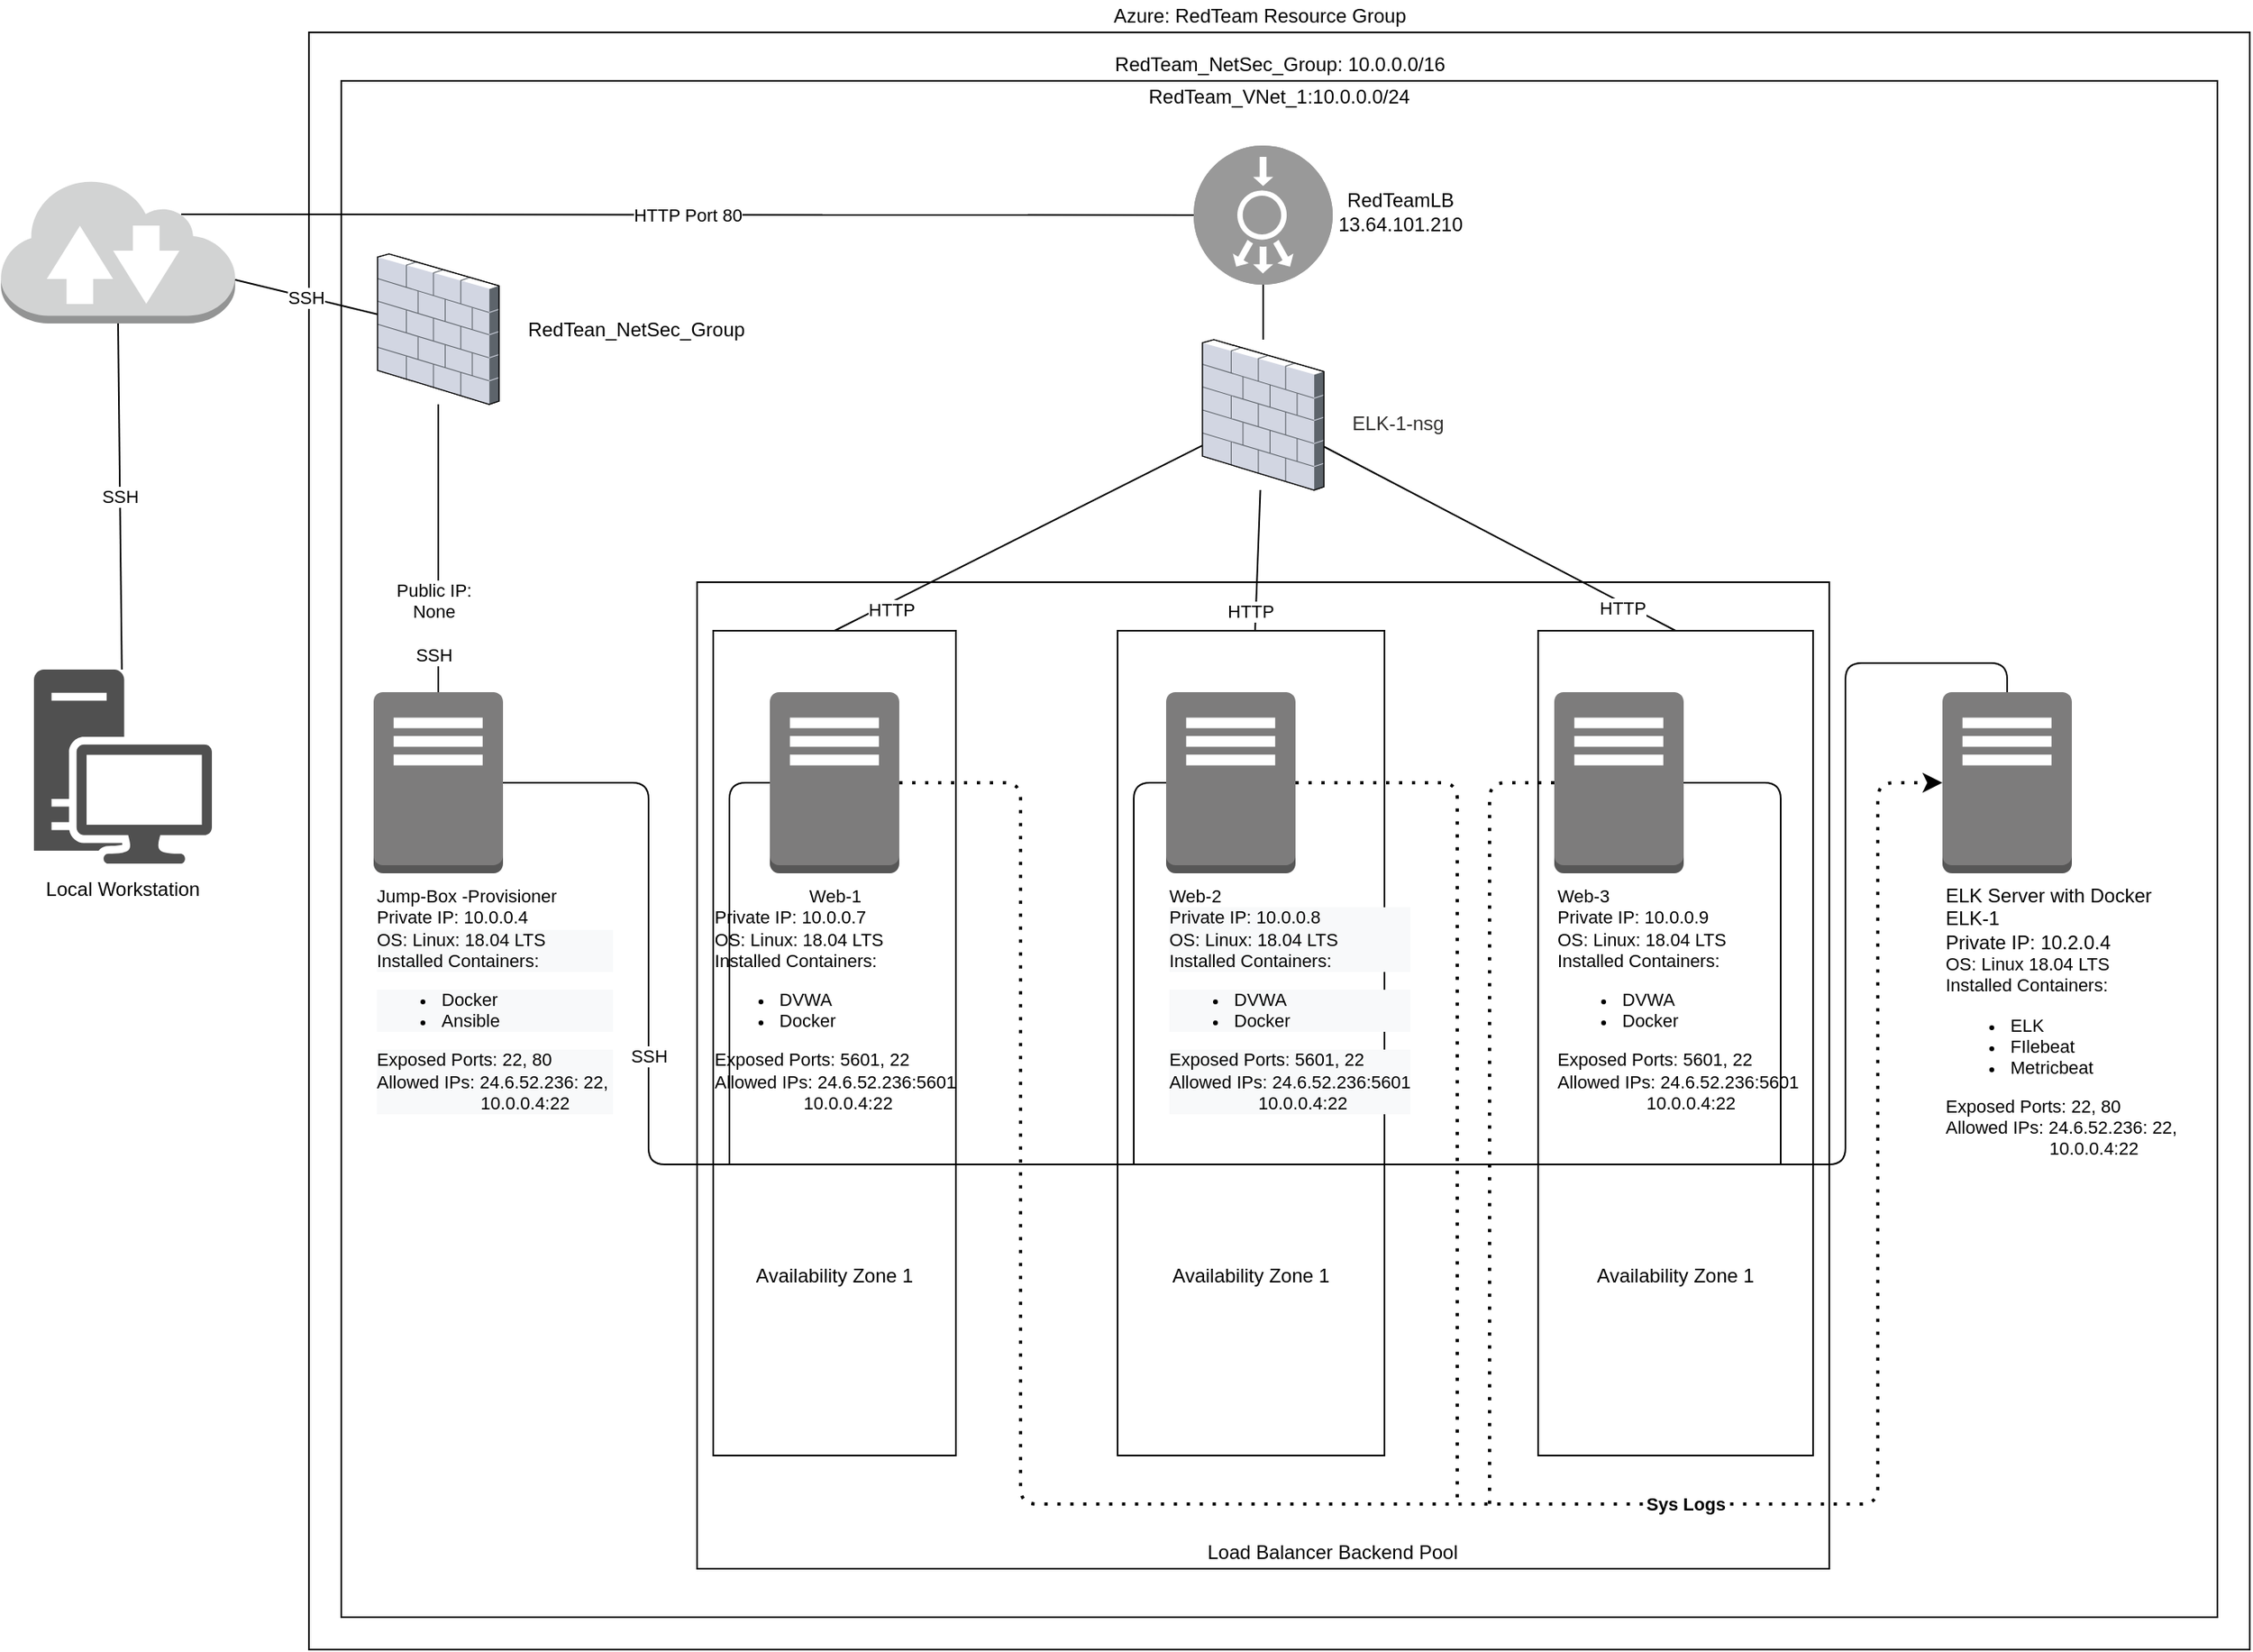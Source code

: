 <mxfile version="13.7.3" type="device"><diagram name="Page-1" id="822b0af5-4adb-64df-f703-e8dfc1f81529"><mxGraphModel dx="1422" dy="822" grid="1" gridSize="10" guides="1" tooltips="1" connect="1" arrows="1" fold="1" page="1" pageScale="1" pageWidth="1100" pageHeight="850" background="#ffffff" math="0" shadow="0"><root><mxCell id="0"/><mxCell id="1" parent="0"/><mxCell id="mDLHS3RA8NWs3md7InvJ-54" value="" style="rounded=0;whiteSpace=wrap;html=1;shadow=0;glass=0;sketch=0;fillColor=none;" parent="1" vertex="1"><mxGeometry x="260" y="140" width="1160" height="950" as="geometry"/></mxCell><mxCell id="mDLHS3RA8NWs3md7InvJ-55" value="" style="rounded=0;whiteSpace=wrap;html=1;shadow=0;glass=0;sketch=0;fillColor=none;" parent="1" vertex="1"><mxGeometry x="240" y="110" width="1200" height="1000" as="geometry"/></mxCell><mxCell id="mDLHS3RA8NWs3md7InvJ-49" value="" style="rounded=0;whiteSpace=wrap;html=1;shadow=0;glass=0;sketch=0;fillColor=none;" parent="1" vertex="1"><mxGeometry x="480" y="450" width="700" height="610" as="geometry"/></mxCell><mxCell id="RB1pLFaapXAsgWG2jy__-12" value="&lt;br&gt;&lt;br&gt;&lt;br&gt;&lt;br&gt;&lt;br&gt;&lt;br&gt;&lt;br&gt;&lt;br&gt;&lt;br&gt;&lt;br&gt;&lt;br&gt;&lt;br&gt;&lt;br&gt;&lt;br&gt;&lt;br&gt;&lt;br&gt;&lt;br&gt;&lt;br&gt;&lt;br&gt;&lt;br&gt;Availability Zone 1" style="rounded=0;whiteSpace=wrap;html=1;fillColor=none;" parent="1" vertex="1"><mxGeometry x="1000" y="480" width="170" height="510" as="geometry"/></mxCell><mxCell id="RB1pLFaapXAsgWG2jy__-11" value="&lt;br&gt;&lt;br&gt;&lt;br&gt;&lt;br&gt;&lt;br&gt;&lt;br&gt;&lt;br&gt;&lt;br&gt;&lt;br&gt;&lt;br&gt;&lt;br&gt;&lt;br&gt;&lt;br&gt;&lt;br&gt;&lt;br&gt;&lt;br&gt;&lt;br&gt;&lt;br&gt;&lt;br&gt;&lt;br&gt;Availability Zone 1" style="rounded=0;whiteSpace=wrap;html=1;fillColor=none;" parent="1" vertex="1"><mxGeometry x="740" y="480" width="165" height="510" as="geometry"/></mxCell><mxCell id="RB1pLFaapXAsgWG2jy__-10" value="&lt;br&gt;&lt;br&gt;&lt;br&gt;&lt;br&gt;&lt;br&gt;&lt;br&gt;&lt;br&gt;&lt;br&gt;&lt;br&gt;&lt;br&gt;&lt;br&gt;&lt;br&gt;&lt;br&gt;&lt;br&gt;&lt;br&gt;&lt;br&gt;&lt;br&gt;&lt;br&gt;&lt;br&gt;&lt;br&gt;Availability Zone 1" style="rounded=0;whiteSpace=wrap;html=1;fillColor=none;" parent="1" vertex="1"><mxGeometry x="490" y="480" width="150" height="510" as="geometry"/></mxCell><mxCell id="mDLHS3RA8NWs3md7InvJ-5" value="" style="outlineConnect=0;dashed=0;verticalLabelPosition=bottom;verticalAlign=top;align=center;html=1;shape=mxgraph.aws3.internet_2;fillColor=#D2D3D3;gradientColor=none;" parent="1" vertex="1"><mxGeometry x="49.62" y="200" width="144.75" height="90" as="geometry"/></mxCell><mxCell id="gE8jeuuNqlxrfp0V2lfC-3" style="edgeStyle=orthogonalEdgeStyle;rounded=0;orthogonalLoop=1;jettySize=auto;html=1;exitX=1;exitY=0.5;exitDx=0;exitDy=0;exitPerimeter=0;endArrow=none;endFill=0;" parent="1" source="mDLHS3RA8NWs3md7InvJ-6" target="gE8jeuuNqlxrfp0V2lfC-1" edge="1"><mxGeometry relative="1" as="geometry"/></mxCell><mxCell id="mDLHS3RA8NWs3md7InvJ-6" value="" style="fillColor=#999999;verticalLabelPosition=bottom;html=1;strokeColor=#ffffff;verticalAlign=top;align=center;points=[[0.145,0.145,0],[0.5,0,0],[0.855,0.145,0],[1,0.5,0],[0.855,0.855,0],[0.5,1,0],[0.145,0.855,0],[0,0.5,0]];pointerEvents=1;shape=mxgraph.cisco_safe.compositeIcon;bgIcon=ellipse;resIcon=mxgraph.cisco_safe.capability.load_balancer;direction=south;" parent="1" vertex="1"><mxGeometry x="787" y="180" width="86" height="86" as="geometry"/></mxCell><mxCell id="mDLHS3RA8NWs3md7InvJ-7" value="" style="verticalLabelPosition=bottom;aspect=fixed;html=1;verticalAlign=top;strokeColor=none;align=center;outlineConnect=0;shape=mxgraph.citrix.firewall;" parent="1" vertex="1"><mxGeometry x="282.5" y="247" width="75" height="93" as="geometry"/></mxCell><mxCell id="mDLHS3RA8NWs3md7InvJ-9" value="" style="pointerEvents=1;shadow=0;dashed=0;html=1;strokeColor=none;fillColor=#505050;labelPosition=center;verticalLabelPosition=bottom;verticalAlign=top;outlineConnect=0;align=center;shape=mxgraph.office.devices.workstation;" parent="1" vertex="1"><mxGeometry x="70" y="504" width="110" height="120" as="geometry"/></mxCell><mxCell id="mDLHS3RA8NWs3md7InvJ-11" value="HTTP" style="endArrow=none;html=1;exitX=0.5;exitY=0;exitDx=0;exitDy=0;" parent="1" source="RB1pLFaapXAsgWG2jy__-10" target="gE8jeuuNqlxrfp0V2lfC-1" edge="1"><mxGeometry x="-0.704" y="-4" width="50" height="50" relative="1" as="geometry"><mxPoint x="695" y="508" as="sourcePoint"/><mxPoint x="790" y="382.714" as="targetPoint"/><mxPoint as="offset"/></mxGeometry></mxCell><mxCell id="mDLHS3RA8NWs3md7InvJ-13" value="HTTP" style="endArrow=none;html=1;exitX=0.5;exitY=0;exitDx=0;exitDy=0;" parent="1" source="RB1pLFaapXAsgWG2jy__-12" target="gE8jeuuNqlxrfp0V2lfC-1" edge="1"><mxGeometry x="-0.707" y="3" width="50" height="50" relative="1" as="geometry"><mxPoint x="910" y="508" as="sourcePoint"/><mxPoint x="865" y="383.029" as="targetPoint"/><mxPoint as="offset"/></mxGeometry></mxCell><mxCell id="mDLHS3RA8NWs3md7InvJ-16" value="&lt;div&gt;&lt;br&gt;&lt;/div&gt;" style="endArrow=none;html=1;exitX=0;exitY=0.5;exitDx=0;exitDy=0;exitPerimeter=0;" parent="1" source="mDLHS3RA8NWs3md7InvJ-51" edge="1"><mxGeometry width="50" height="50" relative="1" as="geometry"><mxPoint x="805" y="618" as="sourcePoint"/><mxPoint x="750" y="810" as="targetPoint"/><Array as="points"><mxPoint x="750" y="574"/><mxPoint x="750" y="690"/></Array></mxGeometry></mxCell><mxCell id="mDLHS3RA8NWs3md7InvJ-17" value="&lt;div&gt;&lt;br&gt;&lt;/div&gt;" style="endArrow=none;html=1;exitX=0;exitY=0.5;exitDx=0;exitDy=0;exitPerimeter=0;" parent="1" source="mDLHS3RA8NWs3md7InvJ-21" edge="1"><mxGeometry x="0.333" y="15" width="50" height="50" relative="1" as="geometry"><mxPoint x="695" y="618" as="sourcePoint"/><mxPoint x="500" y="810" as="targetPoint"/><Array as="points"><mxPoint x="500" y="574"/></Array><mxPoint as="offset"/></mxGeometry></mxCell><mxCell id="mDLHS3RA8NWs3md7InvJ-18" value="&lt;div&gt;SSH&lt;/div&gt;" style="endArrow=none;html=1;exitX=1;exitY=0.5;exitDx=0;exitDy=0;exitPerimeter=0;" parent="1" source="mDLHS3RA8NWs3md7InvJ-22" edge="1"><mxGeometry x="-0.654" width="50" height="50" relative="1" as="geometry"><mxPoint x="348" y="618" as="sourcePoint"/><mxPoint x="1290" y="520" as="targetPoint"/><Array as="points"><mxPoint x="450" y="574"/><mxPoint x="450" y="810"/><mxPoint x="1190" y="810"/><mxPoint x="1190" y="500"/><mxPoint x="1290" y="500"/><mxPoint x="1290" y="520"/></Array><mxPoint as="offset"/></mxGeometry></mxCell><mxCell id="mDLHS3RA8NWs3md7InvJ-21" value="&lt;span style=&quot;text-align: left ; font-family: &amp;#34;helvetica&amp;#34; ; font-size: 11px&quot;&gt;Web-1&lt;/span&gt;&lt;span style=&quot;text-align: left ; font-family: &amp;#34;helvetica&amp;#34; ; font-size: 11px&quot;&gt;&lt;br&gt;&lt;/span&gt;&lt;div style=&quot;text-align: left ; font-family: &amp;#34;helvetica&amp;#34; ; font-size: 11px&quot;&gt;Private IP: 10.0.0.7&lt;br&gt;&lt;/div&gt;&lt;div style=&quot;text-align: left ; font-family: &amp;#34;helvetica&amp;#34; ; font-size: 11px&quot;&gt;OS: Linux: 18.04 LTS&lt;/div&gt;&lt;div style=&quot;text-align: left ; font-family: &amp;#34;helvetica&amp;#34; ; font-size: 11px&quot;&gt;Installed Containers:&amp;nbsp;&lt;/div&gt;&lt;div style=&quot;text-align: left ; font-family: &amp;#34;helvetica&amp;#34; ; font-size: 11px&quot;&gt;&lt;ul&gt;&lt;li&gt;DVWA&lt;/li&gt;&lt;li&gt;Docker&amp;nbsp;&lt;/li&gt;&lt;/ul&gt;&lt;/div&gt;&lt;div style=&quot;text-align: left ; font-family: &amp;#34;helvetica&amp;#34; ; font-size: 11px&quot;&gt;Exposed Ports: 5601, 22&lt;/div&gt;&lt;div style=&quot;text-align: left ; font-family: &amp;#34;helvetica&amp;#34; ; font-size: 11px&quot;&gt;Allowed IPs: 24.6.52.236:5601&lt;/div&gt;&lt;div style=&quot;text-align: left ; font-family: &amp;#34;helvetica&amp;#34; ; font-size: 11px&quot;&gt;&amp;nbsp; &amp;nbsp; &amp;nbsp; &amp;nbsp; &amp;nbsp; &amp;nbsp; &amp;nbsp; &amp;nbsp; &amp;nbsp; 10.0.0.4:22&lt;/div&gt;" style="outlineConnect=0;dashed=0;verticalLabelPosition=bottom;verticalAlign=top;align=center;html=1;shape=mxgraph.aws3.traditional_server;fillColor=#7D7C7C;gradientColor=none;" parent="1" vertex="1"><mxGeometry x="525" y="518" width="80" height="112" as="geometry"/></mxCell><mxCell id="mDLHS3RA8NWs3md7InvJ-22" value="&lt;span style=&quot;font-size: 11px ; font-weight: 400&quot;&gt;Jump-Box -Provisioner&lt;/span&gt;&lt;br&gt;&lt;div style=&quot;font-size: 11px ; font-weight: 400&quot;&gt;Private IP: 10.0.0.4&lt;/div&gt;&lt;div style=&quot;color: rgb(0 , 0 , 0) ; font-style: normal ; font-weight: 400 ; letter-spacing: normal ; text-indent: 0px ; text-transform: none ; word-spacing: 0px ; background-color: rgb(248 , 249 , 250) ; font-family: &amp;#34;helvetica&amp;#34; ; font-size: 11px&quot;&gt;OS: Linux: 18.04 LTS&lt;/div&gt;&lt;div style=&quot;color: rgb(0 , 0 , 0) ; font-style: normal ; font-weight: 400 ; letter-spacing: normal ; text-indent: 0px ; text-transform: none ; word-spacing: 0px ; background-color: rgb(248 , 249 , 250) ; font-family: &amp;#34;helvetica&amp;#34; ; font-size: 11px&quot;&gt;Installed Containers:&lt;/div&gt;&lt;div style=&quot;color: rgb(0 , 0 , 0) ; font-style: normal ; font-weight: 400 ; letter-spacing: normal ; text-indent: 0px ; text-transform: none ; word-spacing: 0px ; background-color: rgb(248 , 249 , 250) ; font-family: &amp;#34;helvetica&amp;#34; ; font-size: 11px&quot;&gt;&lt;ul&gt;&lt;li&gt;Docker&lt;/li&gt;&lt;li&gt;Ansible&amp;nbsp;&lt;/li&gt;&lt;/ul&gt;&lt;/div&gt;&lt;div style=&quot;color: rgb(0 , 0 , 0) ; font-style: normal ; font-weight: 400 ; letter-spacing: normal ; text-indent: 0px ; text-transform: none ; word-spacing: 0px ; background-color: rgb(248 , 249 , 250) ; font-family: &amp;#34;helvetica&amp;#34; ; font-size: 11px&quot;&gt;Exposed Ports: 22, 80&lt;/div&gt;&lt;div style=&quot;color: rgb(0 , 0 , 0) ; font-style: normal ; font-weight: 400 ; letter-spacing: normal ; text-indent: 0px ; text-transform: none ; word-spacing: 0px ; background-color: rgb(248 , 249 , 250) ; font-family: &amp;#34;helvetica&amp;#34; ; font-size: 11px&quot;&gt;Allowed IPs: 24.6.52.236: 22,&amp;nbsp;&lt;/div&gt;&lt;div style=&quot;color: rgb(0 , 0 , 0) ; font-style: normal ; font-weight: 400 ; letter-spacing: normal ; text-indent: 0px ; text-transform: none ; word-spacing: 0px ; background-color: rgb(248 , 249 , 250) ; font-family: &amp;#34;helvetica&amp;#34; ; font-size: 11px&quot;&gt;&amp;nbsp; &amp;nbsp; &amp;nbsp; &amp;nbsp; &amp;nbsp; &amp;nbsp; &amp;nbsp; &amp;nbsp; &amp;nbsp; &amp;nbsp; &amp;nbsp;10.0.0.4:22&lt;/div&gt;" style="outlineConnect=0;dashed=0;verticalLabelPosition=bottom;verticalAlign=top;align=left;html=1;shape=mxgraph.aws3.traditional_server;fillColor=#7D7C7C;gradientColor=none;fontStyle=1" parent="1" vertex="1"><mxGeometry x="280" y="518" width="80" height="112" as="geometry"/></mxCell><mxCell id="mDLHS3RA8NWs3md7InvJ-23" value="&lt;div&gt;Public IP: &lt;br&gt;&lt;/div&gt;&lt;div&gt;None&lt;br&gt;&lt;/div&gt;&lt;div&gt;&lt;br&gt;&lt;/div&gt;&lt;div&gt;SSH&lt;br&gt;&lt;/div&gt;" style="endArrow=none;html=1;exitX=0.5;exitY=0;exitDx=0;exitDy=0;exitPerimeter=0;" parent="1" source="mDLHS3RA8NWs3md7InvJ-22" target="mDLHS3RA8NWs3md7InvJ-7" edge="1"><mxGeometry x="-0.516" y="3" width="50" height="50" relative="1" as="geometry"><mxPoint x="343" y="620" as="sourcePoint"/><mxPoint x="338" y="360" as="targetPoint"/><mxPoint as="offset"/></mxGeometry></mxCell><mxCell id="mDLHS3RA8NWs3md7InvJ-25" value="SSH" style="endArrow=none;html=1;entryX=1;entryY=0.7;entryDx=0;entryDy=0;entryPerimeter=0;" parent="1" source="mDLHS3RA8NWs3md7InvJ-7" target="mDLHS3RA8NWs3md7InvJ-5" edge="1"><mxGeometry width="50" height="50" relative="1" as="geometry"><mxPoint x="300" y="263" as="sourcePoint"/><mxPoint x="522" y="263" as="targetPoint"/></mxGeometry></mxCell><mxCell id="mDLHS3RA8NWs3md7InvJ-27" value="SSH" style="endArrow=none;html=1;entryX=0.5;entryY=1;entryDx=0;entryDy=0;entryPerimeter=0;" parent="1" source="mDLHS3RA8NWs3md7InvJ-9" target="mDLHS3RA8NWs3md7InvJ-5" edge="1"><mxGeometry width="50" height="50" relative="1" as="geometry"><mxPoint x="110" y="460" as="sourcePoint"/><mxPoint x="197.37" y="363" as="targetPoint"/></mxGeometry></mxCell><mxCell id="mDLHS3RA8NWs3md7InvJ-40" value="RedTeamLB&lt;br&gt;&lt;div&gt;13.64.101.210&lt;/div&gt;" style="text;html=1;strokeColor=none;fillColor=none;align=center;verticalAlign=middle;whiteSpace=wrap;rounded=0;shadow=0;glass=0;sketch=0;" parent="1" vertex="1"><mxGeometry x="840" y="200" width="150" height="42" as="geometry"/></mxCell><mxCell id="mDLHS3RA8NWs3md7InvJ-41" value="Azure: RedTeam Resource Group" style="text;html=1;strokeColor=none;fillColor=none;align=center;verticalAlign=middle;whiteSpace=wrap;rounded=0;shadow=0;glass=0;sketch=0;" parent="1" vertex="1"><mxGeometry x="712.5" y="90" width="230" height="20" as="geometry"/></mxCell><mxCell id="mDLHS3RA8NWs3md7InvJ-44" value="RedTeam_VNet_1:10.0.0.0/24" style="text;html=1;strokeColor=none;fillColor=none;align=center;verticalAlign=middle;whiteSpace=wrap;rounded=0;shadow=0;glass=0;sketch=0;" parent="1" vertex="1"><mxGeometry x="725" y="140" width="230" height="20" as="geometry"/></mxCell><mxCell id="mDLHS3RA8NWs3md7InvJ-45" value="&lt;div&gt;RedTeam_NetSec_Group: 10.0.0.0/16&lt;/div&gt;" style="text;html=1;strokeColor=none;fillColor=none;align=center;verticalAlign=middle;whiteSpace=wrap;rounded=0;shadow=0;glass=0;sketch=0;" parent="1" vertex="1"><mxGeometry x="712.5" y="120" width="255" height="20" as="geometry"/></mxCell><mxCell id="mDLHS3RA8NWs3md7InvJ-50" value="Load Balancer Backend Pool" style="text;html=1;strokeColor=none;fillColor=none;align=center;verticalAlign=middle;whiteSpace=wrap;rounded=0;shadow=0;glass=0;sketch=0;" parent="1" vertex="1"><mxGeometry x="777.5" y="1040" width="190" height="20" as="geometry"/></mxCell><mxCell id="mDLHS3RA8NWs3md7InvJ-51" value="&lt;span style=&quot;font-family: &amp;#34;helvetica&amp;#34; ; font-size: 11px&quot;&gt;Web-2&lt;/span&gt;&lt;span style=&quot;color: rgb(0 , 0 , 0) ; font-style: normal ; font-weight: 400 ; letter-spacing: normal ; text-indent: 0px ; text-transform: none ; word-spacing: 0px ; font-family: &amp;#34;helvetica&amp;#34; ; font-size: 11px&quot;&gt;&lt;br&gt;&lt;/span&gt;&lt;div style=&quot;color: rgb(0 , 0 , 0) ; font-style: normal ; font-weight: 400 ; letter-spacing: normal ; text-indent: 0px ; text-transform: none ; word-spacing: 0px ; background-color: rgb(248 , 249 , 250) ; font-family: &amp;#34;helvetica&amp;#34; ; font-size: 11px&quot;&gt;Private IP: 10.0.0.8&lt;br&gt;&lt;/div&gt;&lt;div style=&quot;color: rgb(0 , 0 , 0) ; font-style: normal ; font-weight: 400 ; letter-spacing: normal ; text-indent: 0px ; text-transform: none ; word-spacing: 0px ; background-color: rgb(248 , 249 , 250) ; font-family: &amp;#34;helvetica&amp;#34; ; font-size: 11px&quot;&gt;OS: Linux: 18.04 LTS&lt;/div&gt;&lt;div style=&quot;color: rgb(0 , 0 , 0) ; font-style: normal ; font-weight: 400 ; letter-spacing: normal ; text-indent: 0px ; text-transform: none ; word-spacing: 0px ; background-color: rgb(248 , 249 , 250) ; font-family: &amp;#34;helvetica&amp;#34; ; font-size: 11px&quot;&gt;Installed Containers:&amp;nbsp;&lt;/div&gt;&lt;div style=&quot;color: rgb(0 , 0 , 0) ; font-style: normal ; font-weight: 400 ; letter-spacing: normal ; text-indent: 0px ; text-transform: none ; word-spacing: 0px ; background-color: rgb(248 , 249 , 250) ; font-family: &amp;#34;helvetica&amp;#34; ; font-size: 11px&quot;&gt;&lt;ul&gt;&lt;li&gt;DVWA&lt;/li&gt;&lt;li&gt;Docker&amp;nbsp;&lt;/li&gt;&lt;/ul&gt;&lt;/div&gt;&lt;div style=&quot;color: rgb(0 , 0 , 0) ; font-style: normal ; font-weight: 400 ; letter-spacing: normal ; text-indent: 0px ; text-transform: none ; word-spacing: 0px ; background-color: rgb(248 , 249 , 250) ; font-family: &amp;#34;helvetica&amp;#34; ; font-size: 11px&quot;&gt;&lt;div&gt;Exposed Ports: 5601, 22&lt;/div&gt;&lt;div&gt;Allowed IPs: 24.6.52.236:5601&lt;/div&gt;&lt;div&gt;&amp;nbsp; &amp;nbsp; &amp;nbsp; &amp;nbsp; &amp;nbsp; &amp;nbsp; &amp;nbsp; &amp;nbsp; &amp;nbsp; 10.0.0.4:22&lt;/div&gt;&lt;/div&gt;" style="outlineConnect=0;dashed=0;verticalLabelPosition=bottom;verticalAlign=top;align=left;html=1;shape=mxgraph.aws3.traditional_server;fillColor=#7D7C7C;gradientColor=none;" parent="1" vertex="1"><mxGeometry x="770" y="518" width="80" height="112" as="geometry"/></mxCell><mxCell id="mDLHS3RA8NWs3md7InvJ-52" value="&lt;span style=&quot;font-family: &amp;#34;helvetica&amp;#34; ; font-size: 11px&quot;&gt;Web-3&lt;/span&gt;&lt;span style=&quot;font-family: &amp;#34;helvetica&amp;#34; ; font-size: 11px&quot;&gt;&lt;br&gt;&lt;/span&gt;&lt;div style=&quot;font-family: &amp;#34;helvetica&amp;#34; ; font-size: 11px&quot;&gt;Private IP: 10.0.0.9&lt;br&gt;&lt;/div&gt;&lt;div style=&quot;font-family: &amp;#34;helvetica&amp;#34; ; font-size: 11px&quot;&gt;OS: Linux: 18.04 LTS&lt;/div&gt;&lt;div style=&quot;font-family: &amp;#34;helvetica&amp;#34; ; font-size: 11px&quot;&gt;Installed Containers:&amp;nbsp;&lt;/div&gt;&lt;div style=&quot;font-family: &amp;#34;helvetica&amp;#34; ; font-size: 11px&quot;&gt;&lt;ul&gt;&lt;li&gt;DVWA&lt;/li&gt;&lt;li&gt;Docker&amp;nbsp;&lt;/li&gt;&lt;/ul&gt;&lt;/div&gt;&lt;div style=&quot;font-family: &amp;#34;helvetica&amp;#34; ; font-size: 11px&quot;&gt;&lt;div&gt;Exposed Ports: 5601, 22&lt;/div&gt;&lt;div&gt;Allowed IPs: 24.6.52.236:5601&lt;/div&gt;&lt;div&gt;&amp;nbsp; &amp;nbsp; &amp;nbsp; &amp;nbsp; &amp;nbsp; &amp;nbsp; &amp;nbsp; &amp;nbsp; &amp;nbsp; 10.0.0.4:22&lt;/div&gt;&lt;/div&gt;" style="outlineConnect=0;dashed=0;verticalLabelPosition=bottom;verticalAlign=top;align=left;html=1;shape=mxgraph.aws3.traditional_server;fillColor=#7D7C7C;gradientColor=none;" parent="1" vertex="1"><mxGeometry x="1010" y="518" width="80" height="112" as="geometry"/></mxCell><mxCell id="mDLHS3RA8NWs3md7InvJ-53" value="RedTean_NetSec_Group" style="text;html=1;strokeColor=none;fillColor=none;align=center;verticalAlign=middle;whiteSpace=wrap;rounded=0;shadow=0;glass=0;sketch=0;" parent="1" vertex="1"><mxGeometry x="370" y="283.5" width="145" height="20" as="geometry"/></mxCell><mxCell id="RB1pLFaapXAsgWG2jy__-1" value="Local Workstation" style="text;html=1;strokeColor=none;fillColor=none;align=center;verticalAlign=middle;whiteSpace=wrap;rounded=0;" parent="1" vertex="1"><mxGeometry x="75.99" y="630" width="98.01" height="20" as="geometry"/></mxCell><mxCell id="RB1pLFaapXAsgWG2jy__-7" value="HTTP Port 80" style="endArrow=none;html=1;exitX=0.77;exitY=0.25;exitDx=0;exitDy=0;exitPerimeter=0;entryX=0.5;entryY=1;entryDx=0;entryDy=0;entryPerimeter=0;" parent="1" source="mDLHS3RA8NWs3md7InvJ-5" target="mDLHS3RA8NWs3md7InvJ-6" edge="1"><mxGeometry width="50" height="50" relative="1" as="geometry"><mxPoint x="700" y="480" as="sourcePoint"/><mxPoint x="750" y="430" as="targetPoint"/></mxGeometry></mxCell><mxCell id="RB1pLFaapXAsgWG2jy__-15" value="ELK Server with Docker&lt;br&gt;ELK-1&lt;br&gt;Private IP: 10.2.0.4&lt;br&gt;&lt;div style=&quot;font-size: 11px&quot;&gt;OS: Linux 18.04 LTS&lt;/div&gt;&lt;div style=&quot;font-size: 11px&quot;&gt;Installed Containers:&lt;/div&gt;&lt;div style=&quot;font-size: 11px&quot;&gt;&lt;ul&gt;&lt;li&gt;ELK&lt;/li&gt;&lt;li&gt;FIlebeat&lt;/li&gt;&lt;li&gt;Metricbeat&lt;/li&gt;&lt;/ul&gt;&lt;/div&gt;&lt;div style=&quot;font-family: &amp;#34;helvetica&amp;#34; ; font-size: 11px&quot;&gt;Exposed Ports: 22, 80&lt;/div&gt;&lt;div style=&quot;font-family: &amp;#34;helvetica&amp;#34; ; font-size: 11px&quot;&gt;Allowed IPs: 24.6.52.236: 22,&amp;nbsp;&lt;/div&gt;&lt;div style=&quot;font-size: 11px&quot;&gt;&lt;span style=&quot;font-family: &amp;#34;helvetica&amp;#34;&quot;&gt;&amp;nbsp; &amp;nbsp; &amp;nbsp; &amp;nbsp; &amp;nbsp; &amp;nbsp; &amp;nbsp; &amp;nbsp; &amp;nbsp; &amp;nbsp; &amp;nbsp;10.0.0.4:22&lt;/span&gt;&lt;span&gt;&amp;nbsp;&lt;/span&gt;&lt;br&gt;&lt;/div&gt;" style="outlineConnect=0;dashed=0;verticalLabelPosition=bottom;verticalAlign=top;align=left;html=1;shape=mxgraph.aws3.traditional_server;fillColor=#7D7C7C;gradientColor=none;" parent="1" vertex="1"><mxGeometry x="1250" y="518" width="80" height="112" as="geometry"/></mxCell><mxCell id="RB1pLFaapXAsgWG2jy__-16" value="Sys Logs" style="endArrow=classic;dashed=1;html=1;dashPattern=1 3;strokeWidth=2;exitX=1;exitY=0.5;exitDx=0;exitDy=0;exitPerimeter=0;fontStyle=1;startArrow=none;startFill=0;endFill=1;entryX=0;entryY=0.5;entryDx=0;entryDy=0;entryPerimeter=0;" parent="1" source="mDLHS3RA8NWs3md7InvJ-21" target="RB1pLFaapXAsgWG2jy__-15" edge="1"><mxGeometry x="0.212" width="50" height="50" relative="1" as="geometry"><mxPoint x="810" y="540" as="sourcePoint"/><mxPoint x="1290" y="630" as="targetPoint"/><Array as="points"><mxPoint x="680" y="574"/><mxPoint x="680" y="1020"/><mxPoint x="950" y="1020"/><mxPoint x="1210" y="1020"/><mxPoint x="1210" y="574"/></Array><mxPoint as="offset"/></mxGeometry></mxCell><mxCell id="RB1pLFaapXAsgWG2jy__-17" value="" style="endArrow=none;dashed=1;html=1;dashPattern=1 3;strokeWidth=2;exitX=1;exitY=0.5;exitDx=0;exitDy=0;exitPerimeter=0;fontStyle=1" parent="1" source="mDLHS3RA8NWs3md7InvJ-51" edge="1"><mxGeometry width="50" height="50" relative="1" as="geometry"><mxPoint x="810" y="540" as="sourcePoint"/><mxPoint x="950" y="1020" as="targetPoint"/><Array as="points"><mxPoint x="950" y="574"/></Array></mxGeometry></mxCell><mxCell id="RB1pLFaapXAsgWG2jy__-18" value="" style="endArrow=none;dashed=1;html=1;dashPattern=1 3;strokeWidth=2;exitX=0;exitY=0.5;exitDx=0;exitDy=0;exitPerimeter=0;fontStyle=1" parent="1" source="mDLHS3RA8NWs3md7InvJ-52" edge="1"><mxGeometry width="50" height="50" relative="1" as="geometry"><mxPoint x="880" y="584" as="sourcePoint"/><mxPoint x="970" y="1020" as="targetPoint"/><Array as="points"><mxPoint x="970" y="574"/></Array></mxGeometry></mxCell><mxCell id="RB1pLFaapXAsgWG2jy__-25" value="&lt;h2 class=&quot;fxs-blade-title-titleText msportalfx-tooltip-overflow&quot; tabindex=&quot;-1&quot; id=&quot;477c5533-8981-4e0c-8497-be1b96d27035&quot; style=&quot;margin: 0px 16px 0px 0px ; overflow: hidden ; text-overflow: ellipsis ; line-height: 28px ; outline: rgb(96 , 94 , 92) none ; color: rgb(50 , 49 , 48) ; background-color: rgb(255 , 255 , 255)&quot;&gt;&lt;font style=&quot;font-size: 12px ; font-weight: normal&quot;&gt;ELK-1-nsg&lt;/font&gt;&lt;/h2&gt;" style="text;html=1;strokeColor=none;fillColor=none;align=center;verticalAlign=middle;whiteSpace=wrap;rounded=0;" parent="1" vertex="1"><mxGeometry x="875" y="340" width="92.5" height="20" as="geometry"/></mxCell><mxCell id="RB1pLFaapXAsgWG2jy__-28" value="" style="endArrow=none;html=1;strokeWidth=1;entryX=1;entryY=0.5;entryDx=0;entryDy=0;entryPerimeter=0;" parent="1" target="mDLHS3RA8NWs3md7InvJ-52" edge="1"><mxGeometry width="50" height="50" relative="1" as="geometry"><mxPoint x="1150" y="810" as="sourcePoint"/><mxPoint x="870" y="600" as="targetPoint"/><Array as="points"><mxPoint x="1150" y="574"/></Array></mxGeometry></mxCell><mxCell id="mDLHS3RA8NWs3md7InvJ-12" value="HTTP" style="endArrow=none;html=1;" parent="1" target="gE8jeuuNqlxrfp0V2lfC-1" edge="1"><mxGeometry x="-0.722" y="3" width="50" height="50" relative="1" as="geometry"><mxPoint x="825" y="480" as="sourcePoint"/><mxPoint x="826.476" y="413" as="targetPoint"/><mxPoint as="offset"/></mxGeometry></mxCell><mxCell id="gE8jeuuNqlxrfp0V2lfC-1" value="" style="verticalLabelPosition=bottom;aspect=fixed;html=1;verticalAlign=top;strokeColor=none;align=center;outlineConnect=0;shape=mxgraph.citrix.firewall;" parent="1" vertex="1"><mxGeometry x="792.5" y="300" width="75" height="93" as="geometry"/></mxCell></root></mxGraphModel></diagram></mxfile>